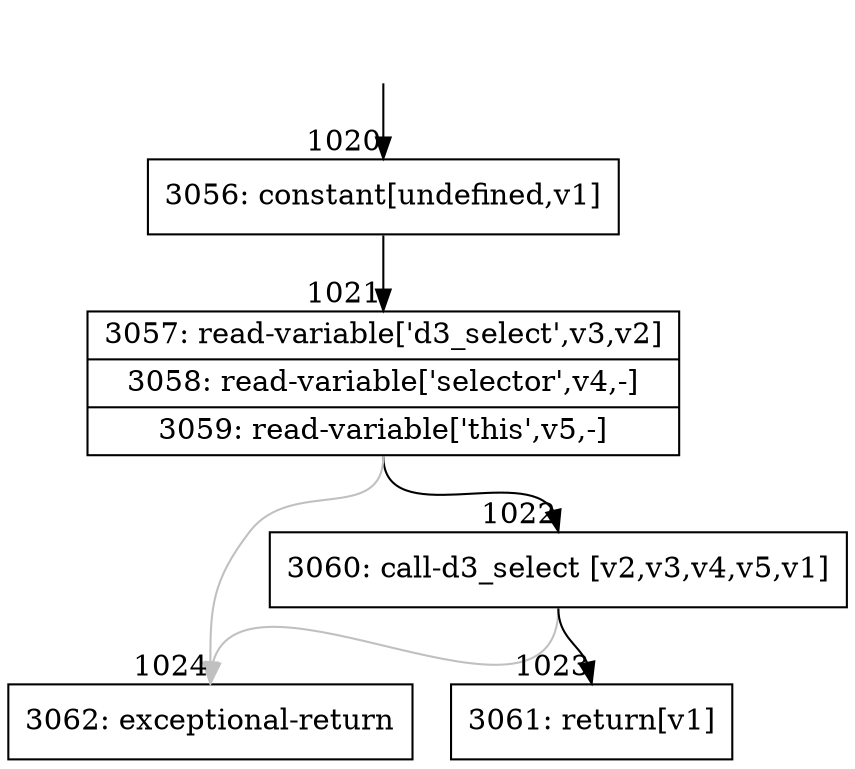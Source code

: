 digraph {
rankdir="TD"
BB_entry102[shape=none,label=""];
BB_entry102 -> BB1020 [tailport=s, headport=n, headlabel="    1020"]
BB1020 [shape=record label="{3056: constant[undefined,v1]}" ] 
BB1020 -> BB1021 [tailport=s, headport=n, headlabel="      1021"]
BB1021 [shape=record label="{3057: read-variable['d3_select',v3,v2]|3058: read-variable['selector',v4,-]|3059: read-variable['this',v5,-]}" ] 
BB1021 -> BB1022 [tailport=s, headport=n, headlabel="      1022"]
BB1021 -> BB1024 [tailport=s, headport=n, color=gray, headlabel="      1024"]
BB1022 [shape=record label="{3060: call-d3_select [v2,v3,v4,v5,v1]}" ] 
BB1022 -> BB1023 [tailport=s, headport=n, headlabel="      1023"]
BB1022 -> BB1024 [tailport=s, headport=n, color=gray]
BB1023 [shape=record label="{3061: return[v1]}" ] 
BB1024 [shape=record label="{3062: exceptional-return}" ] 
//#$~ 602
}
